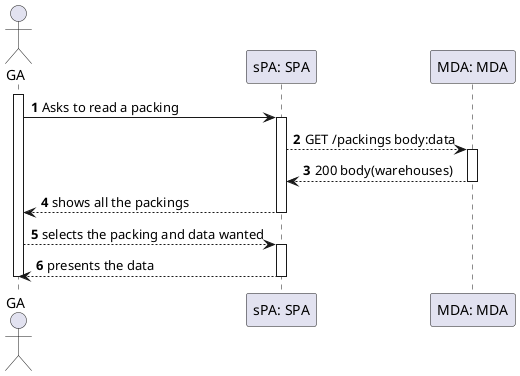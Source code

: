 @startuml
'https://plantuml.com/sequence-diagram

autonumber
actor GA
participant "sPA: SPA" as sPA
participant "MDA: MDA" as MDA 


activate GA
GA ->sPA : Asks to read a packing
activate sPA

sPA --> MDA : GET /packings body:data
activate MDA

MDA --> sPA :  200 body(warehouses)

deactivate MDA

sPA --> GA : shows all the packings

deactivate sPA

GA --> sPA : selects the packing and data wanted

activate sPA



sPA --> GA : presents the data

deactivate sPA

deactivate GA



@enduml